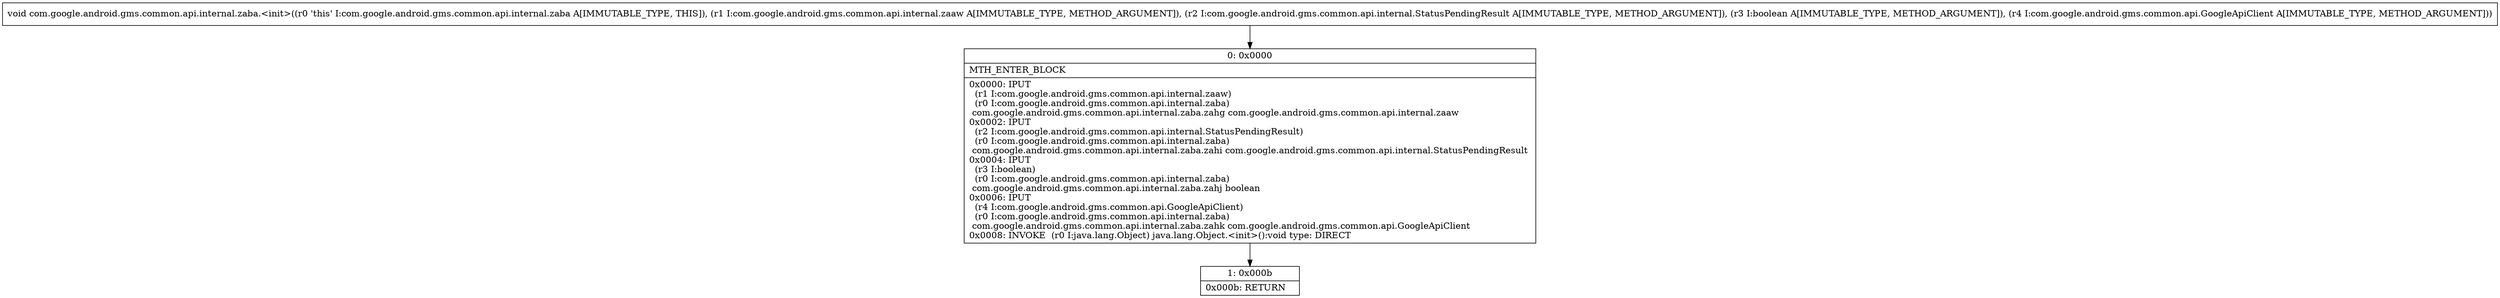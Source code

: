 digraph "CFG forcom.google.android.gms.common.api.internal.zaba.\<init\>(Lcom\/google\/android\/gms\/common\/api\/internal\/zaaw;Lcom\/google\/android\/gms\/common\/api\/internal\/StatusPendingResult;ZLcom\/google\/android\/gms\/common\/api\/GoogleApiClient;)V" {
Node_0 [shape=record,label="{0\:\ 0x0000|MTH_ENTER_BLOCK\l|0x0000: IPUT  \l  (r1 I:com.google.android.gms.common.api.internal.zaaw)\l  (r0 I:com.google.android.gms.common.api.internal.zaba)\l com.google.android.gms.common.api.internal.zaba.zahg com.google.android.gms.common.api.internal.zaaw \l0x0002: IPUT  \l  (r2 I:com.google.android.gms.common.api.internal.StatusPendingResult)\l  (r0 I:com.google.android.gms.common.api.internal.zaba)\l com.google.android.gms.common.api.internal.zaba.zahi com.google.android.gms.common.api.internal.StatusPendingResult \l0x0004: IPUT  \l  (r3 I:boolean)\l  (r0 I:com.google.android.gms.common.api.internal.zaba)\l com.google.android.gms.common.api.internal.zaba.zahj boolean \l0x0006: IPUT  \l  (r4 I:com.google.android.gms.common.api.GoogleApiClient)\l  (r0 I:com.google.android.gms.common.api.internal.zaba)\l com.google.android.gms.common.api.internal.zaba.zahk com.google.android.gms.common.api.GoogleApiClient \l0x0008: INVOKE  (r0 I:java.lang.Object) java.lang.Object.\<init\>():void type: DIRECT \l}"];
Node_1 [shape=record,label="{1\:\ 0x000b|0x000b: RETURN   \l}"];
MethodNode[shape=record,label="{void com.google.android.gms.common.api.internal.zaba.\<init\>((r0 'this' I:com.google.android.gms.common.api.internal.zaba A[IMMUTABLE_TYPE, THIS]), (r1 I:com.google.android.gms.common.api.internal.zaaw A[IMMUTABLE_TYPE, METHOD_ARGUMENT]), (r2 I:com.google.android.gms.common.api.internal.StatusPendingResult A[IMMUTABLE_TYPE, METHOD_ARGUMENT]), (r3 I:boolean A[IMMUTABLE_TYPE, METHOD_ARGUMENT]), (r4 I:com.google.android.gms.common.api.GoogleApiClient A[IMMUTABLE_TYPE, METHOD_ARGUMENT])) }"];
MethodNode -> Node_0;
Node_0 -> Node_1;
}

